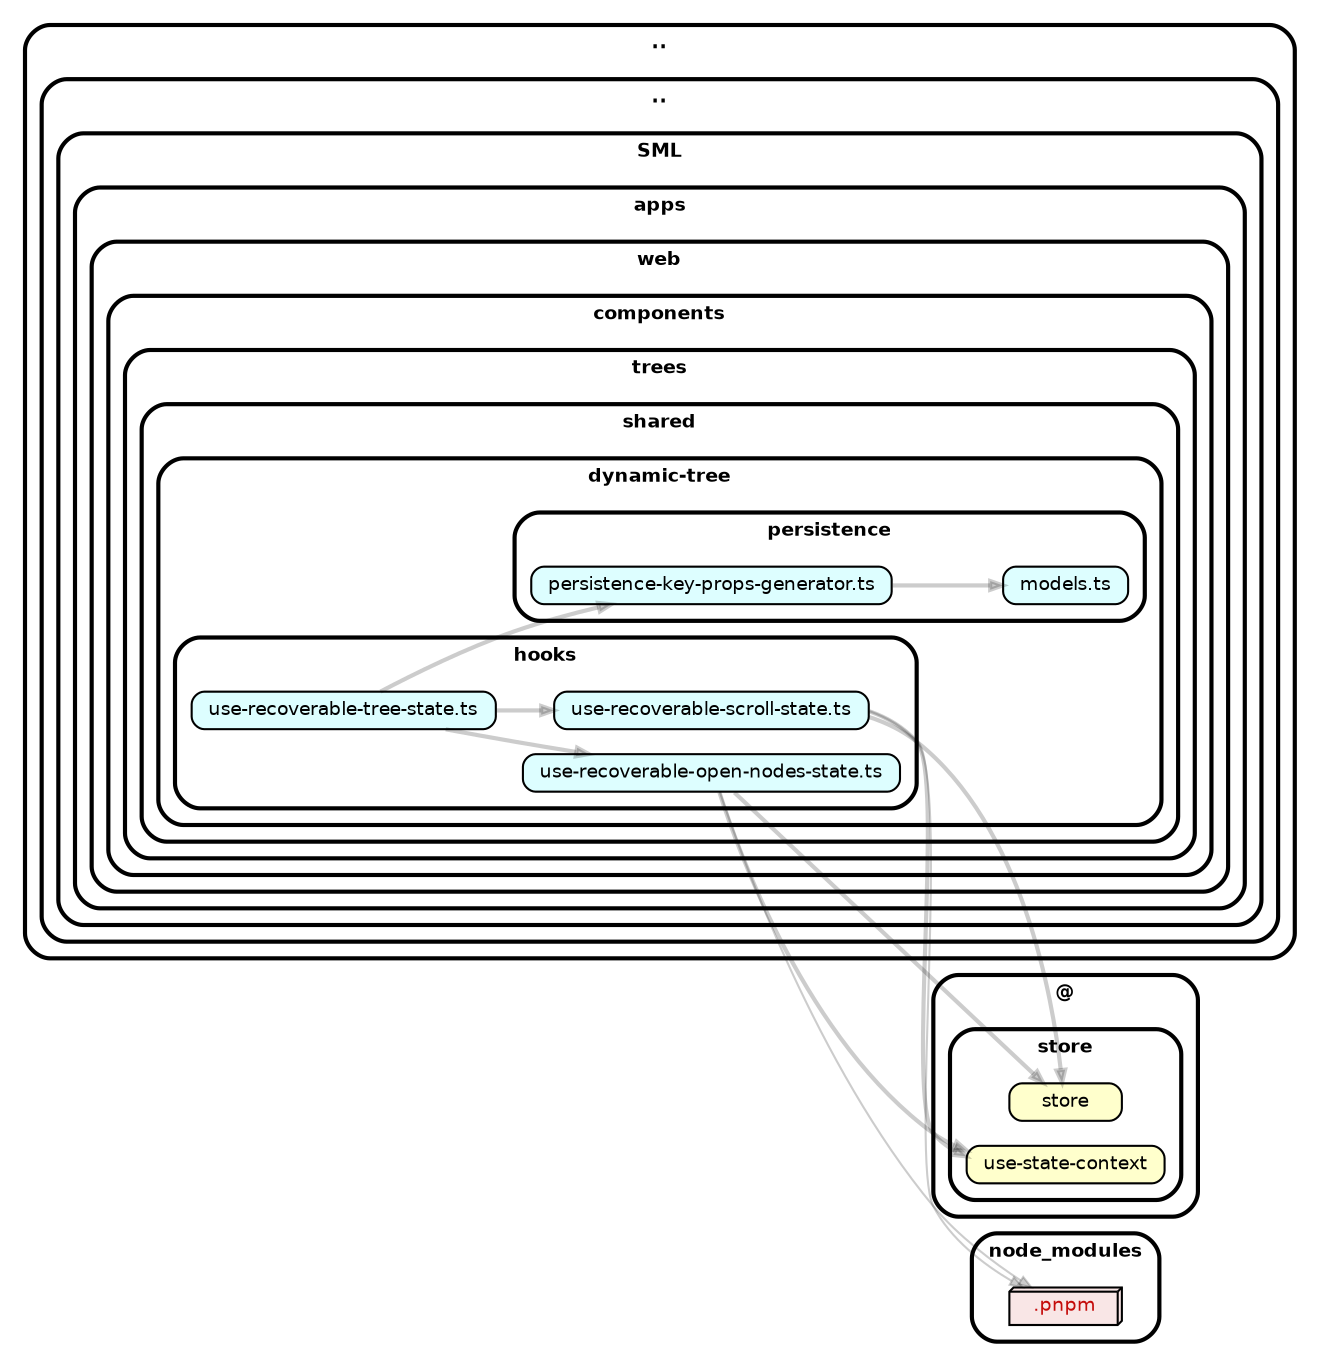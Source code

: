 strict digraph "dependency-cruiser output"{
    rankdir="LR" splines="true" overlap="false" nodesep="0.16" ranksep="0.18" fontname="Helvetica-bold" fontsize="9" style="rounded,bold,filled" fillcolor="#ffffff" compound="true"
    node [shape="box" style="rounded, filled" height="0.2" color="black" fillcolor="#ffffcc" fontcolor="black" fontname="Helvetica" fontsize="9"]
    edge [arrowhead="normal" arrowsize="0.6" penwidth="2.0" color="#00000033" fontname="Helvetica" fontsize="9"]

    subgraph "cluster_.." {label=".." subgraph "cluster_../.." {label=".." subgraph "cluster_../../SML" {label="SML" subgraph "cluster_../../SML/apps" {label="apps" subgraph "cluster_../../SML/apps/web" {label="web" subgraph "cluster_../../SML/apps/web/components" {label="components" subgraph "cluster_../../SML/apps/web/components/trees" {label="trees" subgraph "cluster_../../SML/apps/web/components/trees/shared" {label="shared" subgraph "cluster_../../SML/apps/web/components/trees/shared/dynamic-tree" {label="dynamic-tree" subgraph "cluster_../../SML/apps/web/components/trees/shared/dynamic-tree/hooks" {label="hooks" "../../SML/apps/web/components/trees/shared/dynamic-tree/hooks/use-recoverable-open-nodes-state.ts" [label=<use-recoverable-open-nodes-state.ts> tooltip="use-recoverable-open-nodes-state.ts" URL="../../SML/apps/web/components/trees/shared/dynamic-tree/hooks/use-recoverable-open-nodes-state.ts" fillcolor="#ddfeff"] } } } } } } } } } }
    "../../SML/apps/web/components/trees/shared/dynamic-tree/hooks/use-recoverable-open-nodes-state.ts" -> "@/store/store"
    "../../SML/apps/web/components/trees/shared/dynamic-tree/hooks/use-recoverable-open-nodes-state.ts" -> "@/store/use-state-context"
    "../../SML/apps/web/components/trees/shared/dynamic-tree/hooks/use-recoverable-open-nodes-state.ts" -> "node_modules/.pnpm" [penwidth="1.0"]
    subgraph "cluster_.." {label=".." subgraph "cluster_../.." {label=".." subgraph "cluster_../../SML" {label="SML" subgraph "cluster_../../SML/apps" {label="apps" subgraph "cluster_../../SML/apps/web" {label="web" subgraph "cluster_../../SML/apps/web/components" {label="components" subgraph "cluster_../../SML/apps/web/components/trees" {label="trees" subgraph "cluster_../../SML/apps/web/components/trees/shared" {label="shared" subgraph "cluster_../../SML/apps/web/components/trees/shared/dynamic-tree" {label="dynamic-tree" subgraph "cluster_../../SML/apps/web/components/trees/shared/dynamic-tree/hooks" {label="hooks" "../../SML/apps/web/components/trees/shared/dynamic-tree/hooks/use-recoverable-scroll-state.ts" [label=<use-recoverable-scroll-state.ts> tooltip="use-recoverable-scroll-state.ts" URL="../../SML/apps/web/components/trees/shared/dynamic-tree/hooks/use-recoverable-scroll-state.ts" fillcolor="#ddfeff"] } } } } } } } } } }
    "../../SML/apps/web/components/trees/shared/dynamic-tree/hooks/use-recoverable-scroll-state.ts" -> "@/store/store"
    "../../SML/apps/web/components/trees/shared/dynamic-tree/hooks/use-recoverable-scroll-state.ts" -> "@/store/use-state-context"
    "../../SML/apps/web/components/trees/shared/dynamic-tree/hooks/use-recoverable-scroll-state.ts" -> "node_modules/.pnpm" [penwidth="1.0"]
    subgraph "cluster_.." {label=".." subgraph "cluster_../.." {label=".." subgraph "cluster_../../SML" {label="SML" subgraph "cluster_../../SML/apps" {label="apps" subgraph "cluster_../../SML/apps/web" {label="web" subgraph "cluster_../../SML/apps/web/components" {label="components" subgraph "cluster_../../SML/apps/web/components/trees" {label="trees" subgraph "cluster_../../SML/apps/web/components/trees/shared" {label="shared" subgraph "cluster_../../SML/apps/web/components/trees/shared/dynamic-tree" {label="dynamic-tree" subgraph "cluster_../../SML/apps/web/components/trees/shared/dynamic-tree/hooks" {label="hooks" "../../SML/apps/web/components/trees/shared/dynamic-tree/hooks/use-recoverable-tree-state.ts" [label=<use-recoverable-tree-state.ts> tooltip="use-recoverable-tree-state.ts" URL="../../SML/apps/web/components/trees/shared/dynamic-tree/hooks/use-recoverable-tree-state.ts" fillcolor="#ddfeff"] } } } } } } } } } }
    "../../SML/apps/web/components/trees/shared/dynamic-tree/hooks/use-recoverable-tree-state.ts" -> "../../SML/apps/web/components/trees/shared/dynamic-tree/persistence/persistence-key-props-generator.ts"
    "../../SML/apps/web/components/trees/shared/dynamic-tree/hooks/use-recoverable-tree-state.ts" -> "../../SML/apps/web/components/trees/shared/dynamic-tree/hooks/use-recoverable-open-nodes-state.ts"
    "../../SML/apps/web/components/trees/shared/dynamic-tree/hooks/use-recoverable-tree-state.ts" -> "../../SML/apps/web/components/trees/shared/dynamic-tree/hooks/use-recoverable-scroll-state.ts"
    subgraph "cluster_.." {label=".." subgraph "cluster_../.." {label=".." subgraph "cluster_../../SML" {label="SML" subgraph "cluster_../../SML/apps" {label="apps" subgraph "cluster_../../SML/apps/web" {label="web" subgraph "cluster_../../SML/apps/web/components" {label="components" subgraph "cluster_../../SML/apps/web/components/trees" {label="trees" subgraph "cluster_../../SML/apps/web/components/trees/shared" {label="shared" subgraph "cluster_../../SML/apps/web/components/trees/shared/dynamic-tree" {label="dynamic-tree" subgraph "cluster_../../SML/apps/web/components/trees/shared/dynamic-tree/persistence" {label="persistence" "../../SML/apps/web/components/trees/shared/dynamic-tree/persistence/models.ts" [label=<models.ts> tooltip="models.ts" URL="../../SML/apps/web/components/trees/shared/dynamic-tree/persistence/models.ts" fillcolor="#ddfeff"] } } } } } } } } } }
    subgraph "cluster_.." {label=".." subgraph "cluster_../.." {label=".." subgraph "cluster_../../SML" {label="SML" subgraph "cluster_../../SML/apps" {label="apps" subgraph "cluster_../../SML/apps/web" {label="web" subgraph "cluster_../../SML/apps/web/components" {label="components" subgraph "cluster_../../SML/apps/web/components/trees" {label="trees" subgraph "cluster_../../SML/apps/web/components/trees/shared" {label="shared" subgraph "cluster_../../SML/apps/web/components/trees/shared/dynamic-tree" {label="dynamic-tree" subgraph "cluster_../../SML/apps/web/components/trees/shared/dynamic-tree/persistence" {label="persistence" "../../SML/apps/web/components/trees/shared/dynamic-tree/persistence/persistence-key-props-generator.ts" [label=<persistence-key-props-generator.ts> tooltip="persistence-key-props-generator.ts" URL="../../SML/apps/web/components/trees/shared/dynamic-tree/persistence/persistence-key-props-generator.ts" fillcolor="#ddfeff"] } } } } } } } } } }
    "../../SML/apps/web/components/trees/shared/dynamic-tree/persistence/persistence-key-props-generator.ts" -> "../../SML/apps/web/components/trees/shared/dynamic-tree/persistence/models.ts"
    subgraph "cluster_@" {label="@" subgraph "cluster_@/store" {label="store" "@/store/store" [label=<store> tooltip="store" ] } }
    subgraph "cluster_@" {label="@" subgraph "cluster_@/store" {label="store" "@/store/use-state-context" [label=<use-state-context> tooltip="use-state-context" ] } }
    subgraph "cluster_node_modules" {label="node_modules" "node_modules/.pnpm" [label=<.pnpm> tooltip=".pnpm" URL="https://www.npmjs.com/package/.pnpm" shape="box3d" fillcolor="#c40b0a1a" fontcolor="#c40b0a"] }
}
